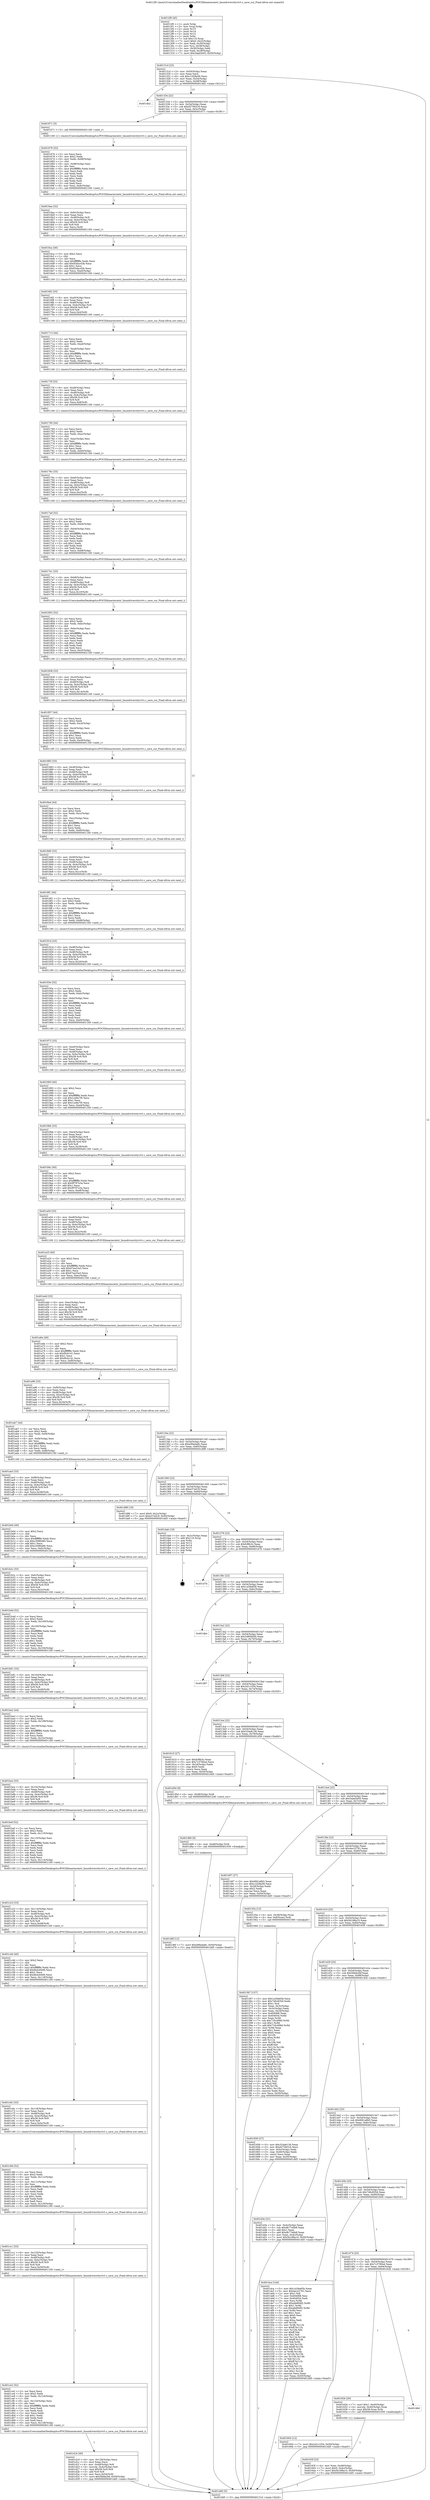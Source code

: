 digraph "0x4012f0" {
  label = "0x4012f0 (/mnt/c/Users/mathe/Desktop/tcc/POCII/binaries/extr_linuxdriversttyvtvt.c_save_cur_Final-ollvm.out::main(0))"
  labelloc = "t"
  node[shape=record]

  Entry [label="",width=0.3,height=0.3,shape=circle,fillcolor=black,style=filled]
  "0x40131d" [label="{
     0x40131d [23]\l
     | [instrs]\l
     &nbsp;&nbsp;0x40131d \<+3\>: mov -0x50(%rbp),%eax\l
     &nbsp;&nbsp;0x401320 \<+2\>: mov %eax,%ecx\l
     &nbsp;&nbsp;0x401322 \<+6\>: sub $0xc1d28a58,%ecx\l
     &nbsp;&nbsp;0x401328 \<+3\>: mov %eax,-0x54(%rbp)\l
     &nbsp;&nbsp;0x40132b \<+3\>: mov %ecx,-0x58(%rbp)\l
     &nbsp;&nbsp;0x40132e \<+6\>: je 00000000004014b2 \<main+0x1c2\>\l
  }"]
  "0x4014b2" [label="{
     0x4014b2\l
  }", style=dashed]
  "0x401334" [label="{
     0x401334 [22]\l
     | [instrs]\l
     &nbsp;&nbsp;0x401334 \<+5\>: jmp 0000000000401339 \<main+0x49\>\l
     &nbsp;&nbsp;0x401339 \<+3\>: mov -0x54(%rbp),%eax\l
     &nbsp;&nbsp;0x40133c \<+5\>: sub $0xd2706316,%eax\l
     &nbsp;&nbsp;0x401341 \<+3\>: mov %eax,-0x5c(%rbp)\l
     &nbsp;&nbsp;0x401344 \<+6\>: je 0000000000401671 \<main+0x381\>\l
  }"]
  Exit [label="",width=0.3,height=0.3,shape=circle,fillcolor=black,style=filled,peripheries=2]
  "0x401671" [label="{
     0x401671 [5]\l
     | [instrs]\l
     &nbsp;&nbsp;0x401671 \<+5\>: call 0000000000401160 \<next_i\>\l
     | [calls]\l
     &nbsp;&nbsp;0x401160 \{1\} (/mnt/c/Users/mathe/Desktop/tcc/POCII/binaries/extr_linuxdriversttyvtvt.c_save_cur_Final-ollvm.out::next_i)\l
  }"]
  "0x40134a" [label="{
     0x40134a [22]\l
     | [instrs]\l
     &nbsp;&nbsp;0x40134a \<+5\>: jmp 000000000040134f \<main+0x5f\>\l
     &nbsp;&nbsp;0x40134f \<+3\>: mov -0x54(%rbp),%eax\l
     &nbsp;&nbsp;0x401352 \<+5\>: sub $0xe99a4a8c,%eax\l
     &nbsp;&nbsp;0x401357 \<+3\>: mov %eax,-0x60(%rbp)\l
     &nbsp;&nbsp;0x40135a \<+6\>: je 0000000000401d98 \<main+0xaa8\>\l
  }"]
  "0x401d6f" [label="{
     0x401d6f [12]\l
     | [instrs]\l
     &nbsp;&nbsp;0x401d6f \<+7\>: movl $0xe99a4a8c,-0x50(%rbp)\l
     &nbsp;&nbsp;0x401d76 \<+5\>: jmp 0000000000401dd5 \<main+0xae5\>\l
  }"]
  "0x401d98" [label="{
     0x401d98 [19]\l
     | [instrs]\l
     &nbsp;&nbsp;0x401d98 \<+7\>: movl $0x0,-0x2c(%rbp)\l
     &nbsp;&nbsp;0x401d9f \<+7\>: movl $0xe37ed18,-0x50(%rbp)\l
     &nbsp;&nbsp;0x401da6 \<+5\>: jmp 0000000000401dd5 \<main+0xae5\>\l
  }"]
  "0x401360" [label="{
     0x401360 [22]\l
     | [instrs]\l
     &nbsp;&nbsp;0x401360 \<+5\>: jmp 0000000000401365 \<main+0x75\>\l
     &nbsp;&nbsp;0x401365 \<+3\>: mov -0x54(%rbp),%eax\l
     &nbsp;&nbsp;0x401368 \<+5\>: sub $0xe37ed18,%eax\l
     &nbsp;&nbsp;0x40136d \<+3\>: mov %eax,-0x64(%rbp)\l
     &nbsp;&nbsp;0x401370 \<+6\>: je 0000000000401dab \<main+0xabb\>\l
  }"]
  "0x401d66" [label="{
     0x401d66 [9]\l
     | [instrs]\l
     &nbsp;&nbsp;0x401d66 \<+4\>: mov -0x48(%rbp),%rdi\l
     &nbsp;&nbsp;0x401d6a \<+5\>: call 0000000000401030 \<free@plt\>\l
     | [calls]\l
     &nbsp;&nbsp;0x401030 \{1\} (unknown)\l
  }"]
  "0x401dab" [label="{
     0x401dab [19]\l
     | [instrs]\l
     &nbsp;&nbsp;0x401dab \<+3\>: mov -0x2c(%rbp),%eax\l
     &nbsp;&nbsp;0x401dae \<+7\>: add $0x110,%rsp\l
     &nbsp;&nbsp;0x401db5 \<+1\>: pop %rbx\l
     &nbsp;&nbsp;0x401db6 \<+2\>: pop %r12\l
     &nbsp;&nbsp;0x401db8 \<+2\>: pop %r14\l
     &nbsp;&nbsp;0x401dba \<+2\>: pop %r15\l
     &nbsp;&nbsp;0x401dbc \<+1\>: pop %rbp\l
     &nbsp;&nbsp;0x401dbd \<+1\>: ret\l
  }"]
  "0x401376" [label="{
     0x401376 [22]\l
     | [instrs]\l
     &nbsp;&nbsp;0x401376 \<+5\>: jmp 000000000040137b \<main+0x8b\>\l
     &nbsp;&nbsp;0x40137b \<+3\>: mov -0x54(%rbp),%eax\l
     &nbsp;&nbsp;0x40137e \<+5\>: sub $0xfcf6b3c,%eax\l
     &nbsp;&nbsp;0x401383 \<+3\>: mov %eax,-0x68(%rbp)\l
     &nbsp;&nbsp;0x401386 \<+6\>: je 0000000000401d7b \<main+0xa8b\>\l
  }"]
  "0x401d16" [label="{
     0x401d16 [40]\l
     | [instrs]\l
     &nbsp;&nbsp;0x401d16 \<+6\>: mov -0x128(%rbp),%ecx\l
     &nbsp;&nbsp;0x401d1c \<+3\>: imul %eax,%ecx\l
     &nbsp;&nbsp;0x401d1f \<+4\>: mov -0x48(%rbp),%r8\l
     &nbsp;&nbsp;0x401d23 \<+4\>: movslq -0x4c(%rbp),%r9\l
     &nbsp;&nbsp;0x401d27 \<+4\>: imul $0x58,%r9,%r9\l
     &nbsp;&nbsp;0x401d2b \<+3\>: add %r9,%r8\l
     &nbsp;&nbsp;0x401d2e \<+4\>: mov %ecx,0x54(%r8)\l
     &nbsp;&nbsp;0x401d32 \<+7\>: movl $0x5fdde2bf,-0x50(%rbp)\l
     &nbsp;&nbsp;0x401d39 \<+5\>: jmp 0000000000401dd5 \<main+0xae5\>\l
  }"]
  "0x401d7b" [label="{
     0x401d7b\l
  }", style=dashed]
  "0x40138c" [label="{
     0x40138c [22]\l
     | [instrs]\l
     &nbsp;&nbsp;0x40138c \<+5\>: jmp 0000000000401391 \<main+0xa1\>\l
     &nbsp;&nbsp;0x401391 \<+3\>: mov -0x54(%rbp),%eax\l
     &nbsp;&nbsp;0x401394 \<+5\>: sub $0x1a39a65b,%eax\l
     &nbsp;&nbsp;0x401399 \<+3\>: mov %eax,-0x6c(%rbp)\l
     &nbsp;&nbsp;0x40139c \<+6\>: je 0000000000401dbe \<main+0xace\>\l
  }"]
  "0x401ce2" [label="{
     0x401ce2 [52]\l
     | [instrs]\l
     &nbsp;&nbsp;0x401ce2 \<+2\>: xor %ecx,%ecx\l
     &nbsp;&nbsp;0x401ce4 \<+5\>: mov $0x2,%edx\l
     &nbsp;&nbsp;0x401ce9 \<+6\>: mov %edx,-0x124(%rbp)\l
     &nbsp;&nbsp;0x401cef \<+1\>: cltd\l
     &nbsp;&nbsp;0x401cf0 \<+6\>: mov -0x124(%rbp),%esi\l
     &nbsp;&nbsp;0x401cf6 \<+2\>: idiv %esi\l
     &nbsp;&nbsp;0x401cf8 \<+6\>: imul $0xfffffffe,%edx,%edx\l
     &nbsp;&nbsp;0x401cfe \<+2\>: mov %ecx,%edi\l
     &nbsp;&nbsp;0x401d00 \<+2\>: sub %edx,%edi\l
     &nbsp;&nbsp;0x401d02 \<+2\>: mov %ecx,%edx\l
     &nbsp;&nbsp;0x401d04 \<+3\>: sub $0x1,%edx\l
     &nbsp;&nbsp;0x401d07 \<+2\>: add %edx,%edi\l
     &nbsp;&nbsp;0x401d09 \<+2\>: sub %edi,%ecx\l
     &nbsp;&nbsp;0x401d0b \<+6\>: mov %ecx,-0x128(%rbp)\l
     &nbsp;&nbsp;0x401d11 \<+5\>: call 0000000000401160 \<next_i\>\l
     | [calls]\l
     &nbsp;&nbsp;0x401160 \{1\} (/mnt/c/Users/mathe/Desktop/tcc/POCII/binaries/extr_linuxdriversttyvtvt.c_save_cur_Final-ollvm.out::next_i)\l
  }"]
  "0x401dbe" [label="{
     0x401dbe\l
  }", style=dashed]
  "0x4013a2" [label="{
     0x4013a2 [22]\l
     | [instrs]\l
     &nbsp;&nbsp;0x4013a2 \<+5\>: jmp 00000000004013a7 \<main+0xb7\>\l
     &nbsp;&nbsp;0x4013a7 \<+3\>: mov -0x54(%rbp),%eax\l
     &nbsp;&nbsp;0x4013aa \<+5\>: sub $0x2480945b,%eax\l
     &nbsp;&nbsp;0x4013af \<+3\>: mov %eax,-0x70(%rbp)\l
     &nbsp;&nbsp;0x4013b2 \<+6\>: je 0000000000401d87 \<main+0xa97\>\l
  }"]
  "0x401cc1" [label="{
     0x401cc1 [33]\l
     | [instrs]\l
     &nbsp;&nbsp;0x401cc1 \<+6\>: mov -0x120(%rbp),%ecx\l
     &nbsp;&nbsp;0x401cc7 \<+3\>: imul %eax,%ecx\l
     &nbsp;&nbsp;0x401cca \<+4\>: mov -0x48(%rbp),%r8\l
     &nbsp;&nbsp;0x401cce \<+4\>: movslq -0x4c(%rbp),%r9\l
     &nbsp;&nbsp;0x401cd2 \<+4\>: imul $0x58,%r9,%r9\l
     &nbsp;&nbsp;0x401cd6 \<+3\>: add %r9,%r8\l
     &nbsp;&nbsp;0x401cd9 \<+4\>: mov %ecx,0x50(%r8)\l
     &nbsp;&nbsp;0x401cdd \<+5\>: call 0000000000401160 \<next_i\>\l
     | [calls]\l
     &nbsp;&nbsp;0x401160 \{1\} (/mnt/c/Users/mathe/Desktop/tcc/POCII/binaries/extr_linuxdriversttyvtvt.c_save_cur_Final-ollvm.out::next_i)\l
  }"]
  "0x401d87" [label="{
     0x401d87\l
  }", style=dashed]
  "0x4013b8" [label="{
     0x4013b8 [22]\l
     | [instrs]\l
     &nbsp;&nbsp;0x4013b8 \<+5\>: jmp 00000000004013bd \<main+0xcd\>\l
     &nbsp;&nbsp;0x4013bd \<+3\>: mov -0x54(%rbp),%eax\l
     &nbsp;&nbsp;0x4013c0 \<+5\>: sub $0x2d1c1f34,%eax\l
     &nbsp;&nbsp;0x4013c5 \<+3\>: mov %eax,-0x74(%rbp)\l
     &nbsp;&nbsp;0x4013c8 \<+6\>: je 0000000000401610 \<main+0x320\>\l
  }"]
  "0x401c8d" [label="{
     0x401c8d [52]\l
     | [instrs]\l
     &nbsp;&nbsp;0x401c8d \<+2\>: xor %ecx,%ecx\l
     &nbsp;&nbsp;0x401c8f \<+5\>: mov $0x2,%edx\l
     &nbsp;&nbsp;0x401c94 \<+6\>: mov %edx,-0x11c(%rbp)\l
     &nbsp;&nbsp;0x401c9a \<+1\>: cltd\l
     &nbsp;&nbsp;0x401c9b \<+6\>: mov -0x11c(%rbp),%esi\l
     &nbsp;&nbsp;0x401ca1 \<+2\>: idiv %esi\l
     &nbsp;&nbsp;0x401ca3 \<+6\>: imul $0xfffffffe,%edx,%edx\l
     &nbsp;&nbsp;0x401ca9 \<+2\>: mov %ecx,%edi\l
     &nbsp;&nbsp;0x401cab \<+2\>: sub %edx,%edi\l
     &nbsp;&nbsp;0x401cad \<+2\>: mov %ecx,%edx\l
     &nbsp;&nbsp;0x401caf \<+3\>: sub $0x1,%edx\l
     &nbsp;&nbsp;0x401cb2 \<+2\>: add %edx,%edi\l
     &nbsp;&nbsp;0x401cb4 \<+2\>: sub %edi,%ecx\l
     &nbsp;&nbsp;0x401cb6 \<+6\>: mov %ecx,-0x120(%rbp)\l
     &nbsp;&nbsp;0x401cbc \<+5\>: call 0000000000401160 \<next_i\>\l
     | [calls]\l
     &nbsp;&nbsp;0x401160 \{1\} (/mnt/c/Users/mathe/Desktop/tcc/POCII/binaries/extr_linuxdriversttyvtvt.c_save_cur_Final-ollvm.out::next_i)\l
  }"]
  "0x401610" [label="{
     0x401610 [27]\l
     | [instrs]\l
     &nbsp;&nbsp;0x401610 \<+5\>: mov $0xfcf6b3c,%eax\l
     &nbsp;&nbsp;0x401615 \<+5\>: mov $0x7c3790a4,%ecx\l
     &nbsp;&nbsp;0x40161a \<+3\>: mov -0x24(%rbp),%edx\l
     &nbsp;&nbsp;0x40161d \<+3\>: cmp $0x0,%edx\l
     &nbsp;&nbsp;0x401620 \<+3\>: cmove %ecx,%eax\l
     &nbsp;&nbsp;0x401623 \<+3\>: mov %eax,-0x50(%rbp)\l
     &nbsp;&nbsp;0x401626 \<+5\>: jmp 0000000000401dd5 \<main+0xae5\>\l
  }"]
  "0x4013ce" [label="{
     0x4013ce [22]\l
     | [instrs]\l
     &nbsp;&nbsp;0x4013ce \<+5\>: jmp 00000000004013d3 \<main+0xe3\>\l
     &nbsp;&nbsp;0x4013d3 \<+3\>: mov -0x54(%rbp),%eax\l
     &nbsp;&nbsp;0x4013d6 \<+5\>: sub $0x324a6136,%eax\l
     &nbsp;&nbsp;0x4013db \<+3\>: mov %eax,-0x78(%rbp)\l
     &nbsp;&nbsp;0x4013de \<+6\>: je 0000000000401d5d \<main+0xa6d\>\l
  }"]
  "0x401c6c" [label="{
     0x401c6c [33]\l
     | [instrs]\l
     &nbsp;&nbsp;0x401c6c \<+6\>: mov -0x118(%rbp),%ecx\l
     &nbsp;&nbsp;0x401c72 \<+3\>: imul %eax,%ecx\l
     &nbsp;&nbsp;0x401c75 \<+4\>: mov -0x48(%rbp),%r8\l
     &nbsp;&nbsp;0x401c79 \<+4\>: movslq -0x4c(%rbp),%r9\l
     &nbsp;&nbsp;0x401c7d \<+4\>: imul $0x58,%r9,%r9\l
     &nbsp;&nbsp;0x401c81 \<+3\>: add %r9,%r8\l
     &nbsp;&nbsp;0x401c84 \<+4\>: mov %ecx,0x4c(%r8)\l
     &nbsp;&nbsp;0x401c88 \<+5\>: call 0000000000401160 \<next_i\>\l
     | [calls]\l
     &nbsp;&nbsp;0x401160 \{1\} (/mnt/c/Users/mathe/Desktop/tcc/POCII/binaries/extr_linuxdriversttyvtvt.c_save_cur_Final-ollvm.out::next_i)\l
  }"]
  "0x401d5d" [label="{
     0x401d5d [9]\l
     | [instrs]\l
     &nbsp;&nbsp;0x401d5d \<+4\>: mov -0x48(%rbp),%rdi\l
     &nbsp;&nbsp;0x401d61 \<+5\>: call 0000000000401240 \<save_cur\>\l
     | [calls]\l
     &nbsp;&nbsp;0x401240 \{1\} (/mnt/c/Users/mathe/Desktop/tcc/POCII/binaries/extr_linuxdriversttyvtvt.c_save_cur_Final-ollvm.out::save_cur)\l
  }"]
  "0x4013e4" [label="{
     0x4013e4 [22]\l
     | [instrs]\l
     &nbsp;&nbsp;0x4013e4 \<+5\>: jmp 00000000004013e9 \<main+0xf9\>\l
     &nbsp;&nbsp;0x4013e9 \<+3\>: mov -0x54(%rbp),%eax\l
     &nbsp;&nbsp;0x4013ec \<+5\>: sub $0x3dad3e05,%eax\l
     &nbsp;&nbsp;0x4013f1 \<+3\>: mov %eax,-0x7c(%rbp)\l
     &nbsp;&nbsp;0x4013f4 \<+6\>: je 0000000000401497 \<main+0x1a7\>\l
  }"]
  "0x401c44" [label="{
     0x401c44 [40]\l
     | [instrs]\l
     &nbsp;&nbsp;0x401c44 \<+5\>: mov $0x2,%ecx\l
     &nbsp;&nbsp;0x401c49 \<+1\>: cltd\l
     &nbsp;&nbsp;0x401c4a \<+2\>: idiv %ecx\l
     &nbsp;&nbsp;0x401c4c \<+6\>: imul $0xfffffffe,%edx,%ecx\l
     &nbsp;&nbsp;0x401c52 \<+6\>: add $0x8e4c6406,%ecx\l
     &nbsp;&nbsp;0x401c58 \<+3\>: add $0x1,%ecx\l
     &nbsp;&nbsp;0x401c5b \<+6\>: sub $0x8e4c6406,%ecx\l
     &nbsp;&nbsp;0x401c61 \<+6\>: mov %ecx,-0x118(%rbp)\l
     &nbsp;&nbsp;0x401c67 \<+5\>: call 0000000000401160 \<next_i\>\l
     | [calls]\l
     &nbsp;&nbsp;0x401160 \{1\} (/mnt/c/Users/mathe/Desktop/tcc/POCII/binaries/extr_linuxdriversttyvtvt.c_save_cur_Final-ollvm.out::next_i)\l
  }"]
  "0x401497" [label="{
     0x401497 [27]\l
     | [instrs]\l
     &nbsp;&nbsp;0x401497 \<+5\>: mov $0x6fd1a8b5,%eax\l
     &nbsp;&nbsp;0x40149c \<+5\>: mov $0xc1d28a58,%ecx\l
     &nbsp;&nbsp;0x4014a1 \<+3\>: mov -0x28(%rbp),%edx\l
     &nbsp;&nbsp;0x4014a4 \<+3\>: cmp $0x2,%edx\l
     &nbsp;&nbsp;0x4014a7 \<+3\>: cmovne %ecx,%eax\l
     &nbsp;&nbsp;0x4014aa \<+3\>: mov %eax,-0x50(%rbp)\l
     &nbsp;&nbsp;0x4014ad \<+5\>: jmp 0000000000401dd5 \<main+0xae5\>\l
  }"]
  "0x4013fa" [label="{
     0x4013fa [22]\l
     | [instrs]\l
     &nbsp;&nbsp;0x4013fa \<+5\>: jmp 00000000004013ff \<main+0x10f\>\l
     &nbsp;&nbsp;0x4013ff \<+3\>: mov -0x54(%rbp),%eax\l
     &nbsp;&nbsp;0x401402 \<+5\>: sub $0x4ec22761,%eax\l
     &nbsp;&nbsp;0x401407 \<+3\>: mov %eax,-0x80(%rbp)\l
     &nbsp;&nbsp;0x40140a \<+6\>: je 000000000040155a \<main+0x26a\>\l
  }"]
  "0x401dd5" [label="{
     0x401dd5 [5]\l
     | [instrs]\l
     &nbsp;&nbsp;0x401dd5 \<+5\>: jmp 000000000040131d \<main+0x2d\>\l
  }"]
  "0x4012f0" [label="{
     0x4012f0 [45]\l
     | [instrs]\l
     &nbsp;&nbsp;0x4012f0 \<+1\>: push %rbp\l
     &nbsp;&nbsp;0x4012f1 \<+3\>: mov %rsp,%rbp\l
     &nbsp;&nbsp;0x4012f4 \<+2\>: push %r15\l
     &nbsp;&nbsp;0x4012f6 \<+2\>: push %r14\l
     &nbsp;&nbsp;0x4012f8 \<+2\>: push %r12\l
     &nbsp;&nbsp;0x4012fa \<+1\>: push %rbx\l
     &nbsp;&nbsp;0x4012fb \<+7\>: sub $0x110,%rsp\l
     &nbsp;&nbsp;0x401302 \<+7\>: movl $0x0,-0x2c(%rbp)\l
     &nbsp;&nbsp;0x401309 \<+3\>: mov %edi,-0x30(%rbp)\l
     &nbsp;&nbsp;0x40130c \<+4\>: mov %rsi,-0x38(%rbp)\l
     &nbsp;&nbsp;0x401310 \<+3\>: mov -0x30(%rbp),%edi\l
     &nbsp;&nbsp;0x401313 \<+3\>: mov %edi,-0x28(%rbp)\l
     &nbsp;&nbsp;0x401316 \<+7\>: movl $0x3dad3e05,-0x50(%rbp)\l
  }"]
  "0x401c23" [label="{
     0x401c23 [33]\l
     | [instrs]\l
     &nbsp;&nbsp;0x401c23 \<+6\>: mov -0x114(%rbp),%ecx\l
     &nbsp;&nbsp;0x401c29 \<+3\>: imul %eax,%ecx\l
     &nbsp;&nbsp;0x401c2c \<+4\>: mov -0x48(%rbp),%r8\l
     &nbsp;&nbsp;0x401c30 \<+4\>: movslq -0x4c(%rbp),%r9\l
     &nbsp;&nbsp;0x401c34 \<+4\>: imul $0x58,%r9,%r9\l
     &nbsp;&nbsp;0x401c38 \<+3\>: add %r9,%r8\l
     &nbsp;&nbsp;0x401c3b \<+4\>: mov %ecx,0x48(%r8)\l
     &nbsp;&nbsp;0x401c3f \<+5\>: call 0000000000401160 \<next_i\>\l
     | [calls]\l
     &nbsp;&nbsp;0x401160 \{1\} (/mnt/c/Users/mathe/Desktop/tcc/POCII/binaries/extr_linuxdriversttyvtvt.c_save_cur_Final-ollvm.out::next_i)\l
  }"]
  "0x40155a" [label="{
     0x40155a [13]\l
     | [instrs]\l
     &nbsp;&nbsp;0x40155a \<+4\>: mov -0x38(%rbp),%rax\l
     &nbsp;&nbsp;0x40155e \<+4\>: mov 0x8(%rax),%rdi\l
     &nbsp;&nbsp;0x401562 \<+5\>: call 0000000000401060 \<atoi@plt\>\l
     | [calls]\l
     &nbsp;&nbsp;0x401060 \{1\} (unknown)\l
  }"]
  "0x401410" [label="{
     0x401410 [25]\l
     | [instrs]\l
     &nbsp;&nbsp;0x401410 \<+5\>: jmp 0000000000401415 \<main+0x125\>\l
     &nbsp;&nbsp;0x401415 \<+3\>: mov -0x54(%rbp),%eax\l
     &nbsp;&nbsp;0x401418 \<+5\>: sub $0x5b188a10,%eax\l
     &nbsp;&nbsp;0x40141d \<+6\>: mov %eax,-0x84(%rbp)\l
     &nbsp;&nbsp;0x401423 \<+6\>: je 0000000000401656 \<main+0x366\>\l
  }"]
  "0x401bef" [label="{
     0x401bef [52]\l
     | [instrs]\l
     &nbsp;&nbsp;0x401bef \<+2\>: xor %ecx,%ecx\l
     &nbsp;&nbsp;0x401bf1 \<+5\>: mov $0x2,%edx\l
     &nbsp;&nbsp;0x401bf6 \<+6\>: mov %edx,-0x110(%rbp)\l
     &nbsp;&nbsp;0x401bfc \<+1\>: cltd\l
     &nbsp;&nbsp;0x401bfd \<+6\>: mov -0x110(%rbp),%esi\l
     &nbsp;&nbsp;0x401c03 \<+2\>: idiv %esi\l
     &nbsp;&nbsp;0x401c05 \<+6\>: imul $0xfffffffe,%edx,%edx\l
     &nbsp;&nbsp;0x401c0b \<+2\>: mov %ecx,%edi\l
     &nbsp;&nbsp;0x401c0d \<+2\>: sub %edx,%edi\l
     &nbsp;&nbsp;0x401c0f \<+2\>: mov %ecx,%edx\l
     &nbsp;&nbsp;0x401c11 \<+3\>: sub $0x1,%edx\l
     &nbsp;&nbsp;0x401c14 \<+2\>: add %edx,%edi\l
     &nbsp;&nbsp;0x401c16 \<+2\>: sub %edi,%ecx\l
     &nbsp;&nbsp;0x401c18 \<+6\>: mov %ecx,-0x114(%rbp)\l
     &nbsp;&nbsp;0x401c1e \<+5\>: call 0000000000401160 \<next_i\>\l
     | [calls]\l
     &nbsp;&nbsp;0x401160 \{1\} (/mnt/c/Users/mathe/Desktop/tcc/POCII/binaries/extr_linuxdriversttyvtvt.c_save_cur_Final-ollvm.out::next_i)\l
  }"]
  "0x401656" [label="{
     0x401656 [27]\l
     | [instrs]\l
     &nbsp;&nbsp;0x401656 \<+5\>: mov $0x324a6136,%eax\l
     &nbsp;&nbsp;0x40165b \<+5\>: mov $0xd2706316,%ecx\l
     &nbsp;&nbsp;0x401660 \<+3\>: mov -0x4c(%rbp),%edx\l
     &nbsp;&nbsp;0x401663 \<+3\>: cmp -0x40(%rbp),%edx\l
     &nbsp;&nbsp;0x401666 \<+3\>: cmovl %ecx,%eax\l
     &nbsp;&nbsp;0x401669 \<+3\>: mov %eax,-0x50(%rbp)\l
     &nbsp;&nbsp;0x40166c \<+5\>: jmp 0000000000401dd5 \<main+0xae5\>\l
  }"]
  "0x401429" [label="{
     0x401429 [25]\l
     | [instrs]\l
     &nbsp;&nbsp;0x401429 \<+5\>: jmp 000000000040142e \<main+0x13e\>\l
     &nbsp;&nbsp;0x40142e \<+3\>: mov -0x54(%rbp),%eax\l
     &nbsp;&nbsp;0x401431 \<+5\>: sub $0x5fdde2bf,%eax\l
     &nbsp;&nbsp;0x401436 \<+6\>: mov %eax,-0x88(%rbp)\l
     &nbsp;&nbsp;0x40143c \<+6\>: je 0000000000401d3e \<main+0xa4e\>\l
  }"]
  "0x401bce" [label="{
     0x401bce [33]\l
     | [instrs]\l
     &nbsp;&nbsp;0x401bce \<+6\>: mov -0x10c(%rbp),%ecx\l
     &nbsp;&nbsp;0x401bd4 \<+3\>: imul %eax,%ecx\l
     &nbsp;&nbsp;0x401bd7 \<+4\>: mov -0x48(%rbp),%r8\l
     &nbsp;&nbsp;0x401bdb \<+4\>: movslq -0x4c(%rbp),%r9\l
     &nbsp;&nbsp;0x401bdf \<+4\>: imul $0x58,%r9,%r9\l
     &nbsp;&nbsp;0x401be3 \<+3\>: add %r9,%r8\l
     &nbsp;&nbsp;0x401be6 \<+4\>: mov %ecx,0x44(%r8)\l
     &nbsp;&nbsp;0x401bea \<+5\>: call 0000000000401160 \<next_i\>\l
     | [calls]\l
     &nbsp;&nbsp;0x401160 \{1\} (/mnt/c/Users/mathe/Desktop/tcc/POCII/binaries/extr_linuxdriversttyvtvt.c_save_cur_Final-ollvm.out::next_i)\l
  }"]
  "0x401d3e" [label="{
     0x401d3e [31]\l
     | [instrs]\l
     &nbsp;&nbsp;0x401d3e \<+3\>: mov -0x4c(%rbp),%eax\l
     &nbsp;&nbsp;0x401d41 \<+5\>: sub $0xdb77ebb8,%eax\l
     &nbsp;&nbsp;0x401d46 \<+3\>: add $0x1,%eax\l
     &nbsp;&nbsp;0x401d49 \<+5\>: add $0xdb77ebb8,%eax\l
     &nbsp;&nbsp;0x401d4e \<+3\>: mov %eax,-0x4c(%rbp)\l
     &nbsp;&nbsp;0x401d51 \<+7\>: movl $0x5b188a10,-0x50(%rbp)\l
     &nbsp;&nbsp;0x401d58 \<+5\>: jmp 0000000000401dd5 \<main+0xae5\>\l
  }"]
  "0x401442" [label="{
     0x401442 [25]\l
     | [instrs]\l
     &nbsp;&nbsp;0x401442 \<+5\>: jmp 0000000000401447 \<main+0x157\>\l
     &nbsp;&nbsp;0x401447 \<+3\>: mov -0x54(%rbp),%eax\l
     &nbsp;&nbsp;0x40144a \<+5\>: sub $0x6fd1a8b5,%eax\l
     &nbsp;&nbsp;0x40144f \<+6\>: mov %eax,-0x8c(%rbp)\l
     &nbsp;&nbsp;0x401455 \<+6\>: je 00000000004014ca \<main+0x1da\>\l
  }"]
  "0x401ba2" [label="{
     0x401ba2 [44]\l
     | [instrs]\l
     &nbsp;&nbsp;0x401ba2 \<+2\>: xor %ecx,%ecx\l
     &nbsp;&nbsp;0x401ba4 \<+5\>: mov $0x2,%edx\l
     &nbsp;&nbsp;0x401ba9 \<+6\>: mov %edx,-0x108(%rbp)\l
     &nbsp;&nbsp;0x401baf \<+1\>: cltd\l
     &nbsp;&nbsp;0x401bb0 \<+6\>: mov -0x108(%rbp),%esi\l
     &nbsp;&nbsp;0x401bb6 \<+2\>: idiv %esi\l
     &nbsp;&nbsp;0x401bb8 \<+6\>: imul $0xfffffffe,%edx,%edx\l
     &nbsp;&nbsp;0x401bbe \<+3\>: sub $0x1,%ecx\l
     &nbsp;&nbsp;0x401bc1 \<+2\>: sub %ecx,%edx\l
     &nbsp;&nbsp;0x401bc3 \<+6\>: mov %edx,-0x10c(%rbp)\l
     &nbsp;&nbsp;0x401bc9 \<+5\>: call 0000000000401160 \<next_i\>\l
     | [calls]\l
     &nbsp;&nbsp;0x401160 \{1\} (/mnt/c/Users/mathe/Desktop/tcc/POCII/binaries/extr_linuxdriversttyvtvt.c_save_cur_Final-ollvm.out::next_i)\l
  }"]
  "0x4014ca" [label="{
     0x4014ca [144]\l
     | [instrs]\l
     &nbsp;&nbsp;0x4014ca \<+5\>: mov $0x1a39a65b,%eax\l
     &nbsp;&nbsp;0x4014cf \<+5\>: mov $0x4ec22761,%ecx\l
     &nbsp;&nbsp;0x4014d4 \<+2\>: mov $0x1,%dl\l
     &nbsp;&nbsp;0x4014d6 \<+7\>: mov 0x404068,%esi\l
     &nbsp;&nbsp;0x4014dd \<+7\>: mov 0x404054,%edi\l
     &nbsp;&nbsp;0x4014e4 \<+3\>: mov %esi,%r8d\l
     &nbsp;&nbsp;0x4014e7 \<+7\>: add $0xafe80df2,%r8d\l
     &nbsp;&nbsp;0x4014ee \<+4\>: sub $0x1,%r8d\l
     &nbsp;&nbsp;0x4014f2 \<+7\>: sub $0xafe80df2,%r8d\l
     &nbsp;&nbsp;0x4014f9 \<+4\>: imul %r8d,%esi\l
     &nbsp;&nbsp;0x4014fd \<+3\>: and $0x1,%esi\l
     &nbsp;&nbsp;0x401500 \<+3\>: cmp $0x0,%esi\l
     &nbsp;&nbsp;0x401503 \<+4\>: sete %r9b\l
     &nbsp;&nbsp;0x401507 \<+3\>: cmp $0xa,%edi\l
     &nbsp;&nbsp;0x40150a \<+4\>: setl %r10b\l
     &nbsp;&nbsp;0x40150e \<+3\>: mov %r9b,%r11b\l
     &nbsp;&nbsp;0x401511 \<+4\>: xor $0xff,%r11b\l
     &nbsp;&nbsp;0x401515 \<+3\>: mov %r10b,%bl\l
     &nbsp;&nbsp;0x401518 \<+3\>: xor $0xff,%bl\l
     &nbsp;&nbsp;0x40151b \<+3\>: xor $0x1,%dl\l
     &nbsp;&nbsp;0x40151e \<+3\>: mov %r11b,%r14b\l
     &nbsp;&nbsp;0x401521 \<+4\>: and $0xff,%r14b\l
     &nbsp;&nbsp;0x401525 \<+3\>: and %dl,%r9b\l
     &nbsp;&nbsp;0x401528 \<+3\>: mov %bl,%r15b\l
     &nbsp;&nbsp;0x40152b \<+4\>: and $0xff,%r15b\l
     &nbsp;&nbsp;0x40152f \<+3\>: and %dl,%r10b\l
     &nbsp;&nbsp;0x401532 \<+3\>: or %r9b,%r14b\l
     &nbsp;&nbsp;0x401535 \<+3\>: or %r10b,%r15b\l
     &nbsp;&nbsp;0x401538 \<+3\>: xor %r15b,%r14b\l
     &nbsp;&nbsp;0x40153b \<+3\>: or %bl,%r11b\l
     &nbsp;&nbsp;0x40153e \<+4\>: xor $0xff,%r11b\l
     &nbsp;&nbsp;0x401542 \<+3\>: or $0x1,%dl\l
     &nbsp;&nbsp;0x401545 \<+3\>: and %dl,%r11b\l
     &nbsp;&nbsp;0x401548 \<+3\>: or %r11b,%r14b\l
     &nbsp;&nbsp;0x40154b \<+4\>: test $0x1,%r14b\l
     &nbsp;&nbsp;0x40154f \<+3\>: cmovne %ecx,%eax\l
     &nbsp;&nbsp;0x401552 \<+3\>: mov %eax,-0x50(%rbp)\l
     &nbsp;&nbsp;0x401555 \<+5\>: jmp 0000000000401dd5 \<main+0xae5\>\l
  }"]
  "0x40145b" [label="{
     0x40145b [25]\l
     | [instrs]\l
     &nbsp;&nbsp;0x40145b \<+5\>: jmp 0000000000401460 \<main+0x170\>\l
     &nbsp;&nbsp;0x401460 \<+3\>: mov -0x54(%rbp),%eax\l
     &nbsp;&nbsp;0x401463 \<+5\>: sub $0x746c835d,%eax\l
     &nbsp;&nbsp;0x401468 \<+6\>: mov %eax,-0x90(%rbp)\l
     &nbsp;&nbsp;0x40146e \<+6\>: je 0000000000401604 \<main+0x314\>\l
  }"]
  "0x401567" [label="{
     0x401567 [157]\l
     | [instrs]\l
     &nbsp;&nbsp;0x401567 \<+5\>: mov $0x1a39a65b,%ecx\l
     &nbsp;&nbsp;0x40156c \<+5\>: mov $0x746c835d,%edx\l
     &nbsp;&nbsp;0x401571 \<+3\>: mov $0x1,%sil\l
     &nbsp;&nbsp;0x401574 \<+3\>: mov %eax,-0x3c(%rbp)\l
     &nbsp;&nbsp;0x401577 \<+3\>: mov -0x3c(%rbp),%eax\l
     &nbsp;&nbsp;0x40157a \<+3\>: mov %eax,-0x24(%rbp)\l
     &nbsp;&nbsp;0x40157d \<+7\>: mov 0x404068,%eax\l
     &nbsp;&nbsp;0x401584 \<+8\>: mov 0x404054,%r8d\l
     &nbsp;&nbsp;0x40158c \<+3\>: mov %eax,%r9d\l
     &nbsp;&nbsp;0x40158f \<+7\>: sub $0x716c498d,%r9d\l
     &nbsp;&nbsp;0x401596 \<+4\>: sub $0x1,%r9d\l
     &nbsp;&nbsp;0x40159a \<+7\>: add $0x716c498d,%r9d\l
     &nbsp;&nbsp;0x4015a1 \<+4\>: imul %r9d,%eax\l
     &nbsp;&nbsp;0x4015a5 \<+3\>: and $0x1,%eax\l
     &nbsp;&nbsp;0x4015a8 \<+3\>: cmp $0x0,%eax\l
     &nbsp;&nbsp;0x4015ab \<+4\>: sete %r10b\l
     &nbsp;&nbsp;0x4015af \<+4\>: cmp $0xa,%r8d\l
     &nbsp;&nbsp;0x4015b3 \<+4\>: setl %r11b\l
     &nbsp;&nbsp;0x4015b7 \<+3\>: mov %r10b,%bl\l
     &nbsp;&nbsp;0x4015ba \<+3\>: xor $0xff,%bl\l
     &nbsp;&nbsp;0x4015bd \<+3\>: mov %r11b,%r14b\l
     &nbsp;&nbsp;0x4015c0 \<+4\>: xor $0xff,%r14b\l
     &nbsp;&nbsp;0x4015c4 \<+4\>: xor $0x1,%sil\l
     &nbsp;&nbsp;0x4015c8 \<+3\>: mov %bl,%r15b\l
     &nbsp;&nbsp;0x4015cb \<+4\>: and $0xff,%r15b\l
     &nbsp;&nbsp;0x4015cf \<+3\>: and %sil,%r10b\l
     &nbsp;&nbsp;0x4015d2 \<+3\>: mov %r14b,%r12b\l
     &nbsp;&nbsp;0x4015d5 \<+4\>: and $0xff,%r12b\l
     &nbsp;&nbsp;0x4015d9 \<+3\>: and %sil,%r11b\l
     &nbsp;&nbsp;0x4015dc \<+3\>: or %r10b,%r15b\l
     &nbsp;&nbsp;0x4015df \<+3\>: or %r11b,%r12b\l
     &nbsp;&nbsp;0x4015e2 \<+3\>: xor %r12b,%r15b\l
     &nbsp;&nbsp;0x4015e5 \<+3\>: or %r14b,%bl\l
     &nbsp;&nbsp;0x4015e8 \<+3\>: xor $0xff,%bl\l
     &nbsp;&nbsp;0x4015eb \<+4\>: or $0x1,%sil\l
     &nbsp;&nbsp;0x4015ef \<+3\>: and %sil,%bl\l
     &nbsp;&nbsp;0x4015f2 \<+3\>: or %bl,%r15b\l
     &nbsp;&nbsp;0x4015f5 \<+4\>: test $0x1,%r15b\l
     &nbsp;&nbsp;0x4015f9 \<+3\>: cmovne %edx,%ecx\l
     &nbsp;&nbsp;0x4015fc \<+3\>: mov %ecx,-0x50(%rbp)\l
     &nbsp;&nbsp;0x4015ff \<+5\>: jmp 0000000000401dd5 \<main+0xae5\>\l
  }"]
  "0x401b81" [label="{
     0x401b81 [33]\l
     | [instrs]\l
     &nbsp;&nbsp;0x401b81 \<+6\>: mov -0x104(%rbp),%ecx\l
     &nbsp;&nbsp;0x401b87 \<+3\>: imul %eax,%ecx\l
     &nbsp;&nbsp;0x401b8a \<+4\>: mov -0x48(%rbp),%r8\l
     &nbsp;&nbsp;0x401b8e \<+4\>: movslq -0x4c(%rbp),%r9\l
     &nbsp;&nbsp;0x401b92 \<+4\>: imul $0x58,%r9,%r9\l
     &nbsp;&nbsp;0x401b96 \<+3\>: add %r9,%r8\l
     &nbsp;&nbsp;0x401b99 \<+4\>: mov %ecx,0x40(%r8)\l
     &nbsp;&nbsp;0x401b9d \<+5\>: call 0000000000401160 \<next_i\>\l
     | [calls]\l
     &nbsp;&nbsp;0x401160 \{1\} (/mnt/c/Users/mathe/Desktop/tcc/POCII/binaries/extr_linuxdriversttyvtvt.c_save_cur_Final-ollvm.out::next_i)\l
  }"]
  "0x401604" [label="{
     0x401604 [12]\l
     | [instrs]\l
     &nbsp;&nbsp;0x401604 \<+7\>: movl $0x2d1c1f34,-0x50(%rbp)\l
     &nbsp;&nbsp;0x40160b \<+5\>: jmp 0000000000401dd5 \<main+0xae5\>\l
  }"]
  "0x401474" [label="{
     0x401474 [25]\l
     | [instrs]\l
     &nbsp;&nbsp;0x401474 \<+5\>: jmp 0000000000401479 \<main+0x189\>\l
     &nbsp;&nbsp;0x401479 \<+3\>: mov -0x54(%rbp),%eax\l
     &nbsp;&nbsp;0x40147c \<+5\>: sub $0x7c3790a4,%eax\l
     &nbsp;&nbsp;0x401481 \<+6\>: mov %eax,-0x94(%rbp)\l
     &nbsp;&nbsp;0x401487 \<+6\>: je 000000000040162b \<main+0x33b\>\l
  }"]
  "0x401b4d" [label="{
     0x401b4d [52]\l
     | [instrs]\l
     &nbsp;&nbsp;0x401b4d \<+2\>: xor %ecx,%ecx\l
     &nbsp;&nbsp;0x401b4f \<+5\>: mov $0x2,%edx\l
     &nbsp;&nbsp;0x401b54 \<+6\>: mov %edx,-0x100(%rbp)\l
     &nbsp;&nbsp;0x401b5a \<+1\>: cltd\l
     &nbsp;&nbsp;0x401b5b \<+6\>: mov -0x100(%rbp),%esi\l
     &nbsp;&nbsp;0x401b61 \<+2\>: idiv %esi\l
     &nbsp;&nbsp;0x401b63 \<+6\>: imul $0xfffffffe,%edx,%edx\l
     &nbsp;&nbsp;0x401b69 \<+2\>: mov %ecx,%edi\l
     &nbsp;&nbsp;0x401b6b \<+2\>: sub %edx,%edi\l
     &nbsp;&nbsp;0x401b6d \<+2\>: mov %ecx,%edx\l
     &nbsp;&nbsp;0x401b6f \<+3\>: sub $0x1,%edx\l
     &nbsp;&nbsp;0x401b72 \<+2\>: add %edx,%edi\l
     &nbsp;&nbsp;0x401b74 \<+2\>: sub %edi,%ecx\l
     &nbsp;&nbsp;0x401b76 \<+6\>: mov %ecx,-0x104(%rbp)\l
     &nbsp;&nbsp;0x401b7c \<+5\>: call 0000000000401160 \<next_i\>\l
     | [calls]\l
     &nbsp;&nbsp;0x401160 \{1\} (/mnt/c/Users/mathe/Desktop/tcc/POCII/binaries/extr_linuxdriversttyvtvt.c_save_cur_Final-ollvm.out::next_i)\l
  }"]
  "0x40162b" [label="{
     0x40162b [20]\l
     | [instrs]\l
     &nbsp;&nbsp;0x40162b \<+7\>: movl $0x1,-0x40(%rbp)\l
     &nbsp;&nbsp;0x401632 \<+4\>: movslq -0x40(%rbp),%rax\l
     &nbsp;&nbsp;0x401636 \<+4\>: imul $0x58,%rax,%rdi\l
     &nbsp;&nbsp;0x40163a \<+5\>: call 0000000000401050 \<malloc@plt\>\l
     | [calls]\l
     &nbsp;&nbsp;0x401050 \{1\} (unknown)\l
  }"]
  "0x40148d" [label="{
     0x40148d\l
  }", style=dashed]
  "0x40163f" [label="{
     0x40163f [23]\l
     | [instrs]\l
     &nbsp;&nbsp;0x40163f \<+4\>: mov %rax,-0x48(%rbp)\l
     &nbsp;&nbsp;0x401643 \<+7\>: movl $0x0,-0x4c(%rbp)\l
     &nbsp;&nbsp;0x40164a \<+7\>: movl $0x5b188a10,-0x50(%rbp)\l
     &nbsp;&nbsp;0x401651 \<+5\>: jmp 0000000000401dd5 \<main+0xae5\>\l
  }"]
  "0x401676" [label="{
     0x401676 [52]\l
     | [instrs]\l
     &nbsp;&nbsp;0x401676 \<+2\>: xor %ecx,%ecx\l
     &nbsp;&nbsp;0x401678 \<+5\>: mov $0x2,%edx\l
     &nbsp;&nbsp;0x40167d \<+6\>: mov %edx,-0x98(%rbp)\l
     &nbsp;&nbsp;0x401683 \<+1\>: cltd\l
     &nbsp;&nbsp;0x401684 \<+6\>: mov -0x98(%rbp),%esi\l
     &nbsp;&nbsp;0x40168a \<+2\>: idiv %esi\l
     &nbsp;&nbsp;0x40168c \<+6\>: imul $0xfffffffe,%edx,%edx\l
     &nbsp;&nbsp;0x401692 \<+2\>: mov %ecx,%edi\l
     &nbsp;&nbsp;0x401694 \<+2\>: sub %edx,%edi\l
     &nbsp;&nbsp;0x401696 \<+2\>: mov %ecx,%edx\l
     &nbsp;&nbsp;0x401698 \<+3\>: sub $0x1,%edx\l
     &nbsp;&nbsp;0x40169b \<+2\>: add %edx,%edi\l
     &nbsp;&nbsp;0x40169d \<+2\>: sub %edi,%ecx\l
     &nbsp;&nbsp;0x40169f \<+6\>: mov %ecx,-0x9c(%rbp)\l
     &nbsp;&nbsp;0x4016a5 \<+5\>: call 0000000000401160 \<next_i\>\l
     | [calls]\l
     &nbsp;&nbsp;0x401160 \{1\} (/mnt/c/Users/mathe/Desktop/tcc/POCII/binaries/extr_linuxdriversttyvtvt.c_save_cur_Final-ollvm.out::next_i)\l
  }"]
  "0x4016aa" [label="{
     0x4016aa [32]\l
     | [instrs]\l
     &nbsp;&nbsp;0x4016aa \<+6\>: mov -0x9c(%rbp),%ecx\l
     &nbsp;&nbsp;0x4016b0 \<+3\>: imul %eax,%ecx\l
     &nbsp;&nbsp;0x4016b3 \<+4\>: mov -0x48(%rbp),%r8\l
     &nbsp;&nbsp;0x4016b7 \<+4\>: movslq -0x4c(%rbp),%r9\l
     &nbsp;&nbsp;0x4016bb \<+4\>: imul $0x58,%r9,%r9\l
     &nbsp;&nbsp;0x4016bf \<+3\>: add %r9,%r8\l
     &nbsp;&nbsp;0x4016c2 \<+3\>: mov %ecx,(%r8)\l
     &nbsp;&nbsp;0x4016c5 \<+5\>: call 0000000000401160 \<next_i\>\l
     | [calls]\l
     &nbsp;&nbsp;0x401160 \{1\} (/mnt/c/Users/mathe/Desktop/tcc/POCII/binaries/extr_linuxdriversttyvtvt.c_save_cur_Final-ollvm.out::next_i)\l
  }"]
  "0x4016ca" [label="{
     0x4016ca [40]\l
     | [instrs]\l
     &nbsp;&nbsp;0x4016ca \<+5\>: mov $0x2,%ecx\l
     &nbsp;&nbsp;0x4016cf \<+1\>: cltd\l
     &nbsp;&nbsp;0x4016d0 \<+2\>: idiv %ecx\l
     &nbsp;&nbsp;0x4016d2 \<+6\>: imul $0xfffffffe,%edx,%ecx\l
     &nbsp;&nbsp;0x4016d8 \<+6\>: add $0x93dac43b,%ecx\l
     &nbsp;&nbsp;0x4016de \<+3\>: add $0x1,%ecx\l
     &nbsp;&nbsp;0x4016e1 \<+6\>: sub $0x93dac43b,%ecx\l
     &nbsp;&nbsp;0x4016e7 \<+6\>: mov %ecx,-0xa0(%rbp)\l
     &nbsp;&nbsp;0x4016ed \<+5\>: call 0000000000401160 \<next_i\>\l
     | [calls]\l
     &nbsp;&nbsp;0x401160 \{1\} (/mnt/c/Users/mathe/Desktop/tcc/POCII/binaries/extr_linuxdriversttyvtvt.c_save_cur_Final-ollvm.out::next_i)\l
  }"]
  "0x4016f2" [label="{
     0x4016f2 [33]\l
     | [instrs]\l
     &nbsp;&nbsp;0x4016f2 \<+6\>: mov -0xa0(%rbp),%ecx\l
     &nbsp;&nbsp;0x4016f8 \<+3\>: imul %eax,%ecx\l
     &nbsp;&nbsp;0x4016fb \<+4\>: mov -0x48(%rbp),%r8\l
     &nbsp;&nbsp;0x4016ff \<+4\>: movslq -0x4c(%rbp),%r9\l
     &nbsp;&nbsp;0x401703 \<+4\>: imul $0x58,%r9,%r9\l
     &nbsp;&nbsp;0x401707 \<+3\>: add %r9,%r8\l
     &nbsp;&nbsp;0x40170a \<+4\>: mov %ecx,0x4(%r8)\l
     &nbsp;&nbsp;0x40170e \<+5\>: call 0000000000401160 \<next_i\>\l
     | [calls]\l
     &nbsp;&nbsp;0x401160 \{1\} (/mnt/c/Users/mathe/Desktop/tcc/POCII/binaries/extr_linuxdriversttyvtvt.c_save_cur_Final-ollvm.out::next_i)\l
  }"]
  "0x401713" [label="{
     0x401713 [44]\l
     | [instrs]\l
     &nbsp;&nbsp;0x401713 \<+2\>: xor %ecx,%ecx\l
     &nbsp;&nbsp;0x401715 \<+5\>: mov $0x2,%edx\l
     &nbsp;&nbsp;0x40171a \<+6\>: mov %edx,-0xa4(%rbp)\l
     &nbsp;&nbsp;0x401720 \<+1\>: cltd\l
     &nbsp;&nbsp;0x401721 \<+6\>: mov -0xa4(%rbp),%esi\l
     &nbsp;&nbsp;0x401727 \<+2\>: idiv %esi\l
     &nbsp;&nbsp;0x401729 \<+6\>: imul $0xfffffffe,%edx,%edx\l
     &nbsp;&nbsp;0x40172f \<+3\>: sub $0x1,%ecx\l
     &nbsp;&nbsp;0x401732 \<+2\>: sub %ecx,%edx\l
     &nbsp;&nbsp;0x401734 \<+6\>: mov %edx,-0xa8(%rbp)\l
     &nbsp;&nbsp;0x40173a \<+5\>: call 0000000000401160 \<next_i\>\l
     | [calls]\l
     &nbsp;&nbsp;0x401160 \{1\} (/mnt/c/Users/mathe/Desktop/tcc/POCII/binaries/extr_linuxdriversttyvtvt.c_save_cur_Final-ollvm.out::next_i)\l
  }"]
  "0x40173f" [label="{
     0x40173f [33]\l
     | [instrs]\l
     &nbsp;&nbsp;0x40173f \<+6\>: mov -0xa8(%rbp),%ecx\l
     &nbsp;&nbsp;0x401745 \<+3\>: imul %eax,%ecx\l
     &nbsp;&nbsp;0x401748 \<+4\>: mov -0x48(%rbp),%r8\l
     &nbsp;&nbsp;0x40174c \<+4\>: movslq -0x4c(%rbp),%r9\l
     &nbsp;&nbsp;0x401750 \<+4\>: imul $0x58,%r9,%r9\l
     &nbsp;&nbsp;0x401754 \<+3\>: add %r9,%r8\l
     &nbsp;&nbsp;0x401757 \<+4\>: mov %ecx,0x8(%r8)\l
     &nbsp;&nbsp;0x40175b \<+5\>: call 0000000000401160 \<next_i\>\l
     | [calls]\l
     &nbsp;&nbsp;0x401160 \{1\} (/mnt/c/Users/mathe/Desktop/tcc/POCII/binaries/extr_linuxdriversttyvtvt.c_save_cur_Final-ollvm.out::next_i)\l
  }"]
  "0x401760" [label="{
     0x401760 [44]\l
     | [instrs]\l
     &nbsp;&nbsp;0x401760 \<+2\>: xor %ecx,%ecx\l
     &nbsp;&nbsp;0x401762 \<+5\>: mov $0x2,%edx\l
     &nbsp;&nbsp;0x401767 \<+6\>: mov %edx,-0xac(%rbp)\l
     &nbsp;&nbsp;0x40176d \<+1\>: cltd\l
     &nbsp;&nbsp;0x40176e \<+6\>: mov -0xac(%rbp),%esi\l
     &nbsp;&nbsp;0x401774 \<+2\>: idiv %esi\l
     &nbsp;&nbsp;0x401776 \<+6\>: imul $0xfffffffe,%edx,%edx\l
     &nbsp;&nbsp;0x40177c \<+3\>: sub $0x1,%ecx\l
     &nbsp;&nbsp;0x40177f \<+2\>: sub %ecx,%edx\l
     &nbsp;&nbsp;0x401781 \<+6\>: mov %edx,-0xb0(%rbp)\l
     &nbsp;&nbsp;0x401787 \<+5\>: call 0000000000401160 \<next_i\>\l
     | [calls]\l
     &nbsp;&nbsp;0x401160 \{1\} (/mnt/c/Users/mathe/Desktop/tcc/POCII/binaries/extr_linuxdriversttyvtvt.c_save_cur_Final-ollvm.out::next_i)\l
  }"]
  "0x40178c" [label="{
     0x40178c [33]\l
     | [instrs]\l
     &nbsp;&nbsp;0x40178c \<+6\>: mov -0xb0(%rbp),%ecx\l
     &nbsp;&nbsp;0x401792 \<+3\>: imul %eax,%ecx\l
     &nbsp;&nbsp;0x401795 \<+4\>: mov -0x48(%rbp),%r8\l
     &nbsp;&nbsp;0x401799 \<+4\>: movslq -0x4c(%rbp),%r9\l
     &nbsp;&nbsp;0x40179d \<+4\>: imul $0x58,%r9,%r9\l
     &nbsp;&nbsp;0x4017a1 \<+3\>: add %r9,%r8\l
     &nbsp;&nbsp;0x4017a4 \<+4\>: mov %ecx,0xc(%r8)\l
     &nbsp;&nbsp;0x4017a8 \<+5\>: call 0000000000401160 \<next_i\>\l
     | [calls]\l
     &nbsp;&nbsp;0x401160 \{1\} (/mnt/c/Users/mathe/Desktop/tcc/POCII/binaries/extr_linuxdriversttyvtvt.c_save_cur_Final-ollvm.out::next_i)\l
  }"]
  "0x4017ad" [label="{
     0x4017ad [52]\l
     | [instrs]\l
     &nbsp;&nbsp;0x4017ad \<+2\>: xor %ecx,%ecx\l
     &nbsp;&nbsp;0x4017af \<+5\>: mov $0x2,%edx\l
     &nbsp;&nbsp;0x4017b4 \<+6\>: mov %edx,-0xb4(%rbp)\l
     &nbsp;&nbsp;0x4017ba \<+1\>: cltd\l
     &nbsp;&nbsp;0x4017bb \<+6\>: mov -0xb4(%rbp),%esi\l
     &nbsp;&nbsp;0x4017c1 \<+2\>: idiv %esi\l
     &nbsp;&nbsp;0x4017c3 \<+6\>: imul $0xfffffffe,%edx,%edx\l
     &nbsp;&nbsp;0x4017c9 \<+2\>: mov %ecx,%edi\l
     &nbsp;&nbsp;0x4017cb \<+2\>: sub %edx,%edi\l
     &nbsp;&nbsp;0x4017cd \<+2\>: mov %ecx,%edx\l
     &nbsp;&nbsp;0x4017cf \<+3\>: sub $0x1,%edx\l
     &nbsp;&nbsp;0x4017d2 \<+2\>: add %edx,%edi\l
     &nbsp;&nbsp;0x4017d4 \<+2\>: sub %edi,%ecx\l
     &nbsp;&nbsp;0x4017d6 \<+6\>: mov %ecx,-0xb8(%rbp)\l
     &nbsp;&nbsp;0x4017dc \<+5\>: call 0000000000401160 \<next_i\>\l
     | [calls]\l
     &nbsp;&nbsp;0x401160 \{1\} (/mnt/c/Users/mathe/Desktop/tcc/POCII/binaries/extr_linuxdriversttyvtvt.c_save_cur_Final-ollvm.out::next_i)\l
  }"]
  "0x4017e1" [label="{
     0x4017e1 [33]\l
     | [instrs]\l
     &nbsp;&nbsp;0x4017e1 \<+6\>: mov -0xb8(%rbp),%ecx\l
     &nbsp;&nbsp;0x4017e7 \<+3\>: imul %eax,%ecx\l
     &nbsp;&nbsp;0x4017ea \<+4\>: mov -0x48(%rbp),%r8\l
     &nbsp;&nbsp;0x4017ee \<+4\>: movslq -0x4c(%rbp),%r9\l
     &nbsp;&nbsp;0x4017f2 \<+4\>: imul $0x58,%r9,%r9\l
     &nbsp;&nbsp;0x4017f6 \<+3\>: add %r9,%r8\l
     &nbsp;&nbsp;0x4017f9 \<+4\>: mov %ecx,0x10(%r8)\l
     &nbsp;&nbsp;0x4017fd \<+5\>: call 0000000000401160 \<next_i\>\l
     | [calls]\l
     &nbsp;&nbsp;0x401160 \{1\} (/mnt/c/Users/mathe/Desktop/tcc/POCII/binaries/extr_linuxdriversttyvtvt.c_save_cur_Final-ollvm.out::next_i)\l
  }"]
  "0x401802" [label="{
     0x401802 [52]\l
     | [instrs]\l
     &nbsp;&nbsp;0x401802 \<+2\>: xor %ecx,%ecx\l
     &nbsp;&nbsp;0x401804 \<+5\>: mov $0x2,%edx\l
     &nbsp;&nbsp;0x401809 \<+6\>: mov %edx,-0xbc(%rbp)\l
     &nbsp;&nbsp;0x40180f \<+1\>: cltd\l
     &nbsp;&nbsp;0x401810 \<+6\>: mov -0xbc(%rbp),%esi\l
     &nbsp;&nbsp;0x401816 \<+2\>: idiv %esi\l
     &nbsp;&nbsp;0x401818 \<+6\>: imul $0xfffffffe,%edx,%edx\l
     &nbsp;&nbsp;0x40181e \<+2\>: mov %ecx,%edi\l
     &nbsp;&nbsp;0x401820 \<+2\>: sub %edx,%edi\l
     &nbsp;&nbsp;0x401822 \<+2\>: mov %ecx,%edx\l
     &nbsp;&nbsp;0x401824 \<+3\>: sub $0x1,%edx\l
     &nbsp;&nbsp;0x401827 \<+2\>: add %edx,%edi\l
     &nbsp;&nbsp;0x401829 \<+2\>: sub %edi,%ecx\l
     &nbsp;&nbsp;0x40182b \<+6\>: mov %ecx,-0xc0(%rbp)\l
     &nbsp;&nbsp;0x401831 \<+5\>: call 0000000000401160 \<next_i\>\l
     | [calls]\l
     &nbsp;&nbsp;0x401160 \{1\} (/mnt/c/Users/mathe/Desktop/tcc/POCII/binaries/extr_linuxdriversttyvtvt.c_save_cur_Final-ollvm.out::next_i)\l
  }"]
  "0x401836" [label="{
     0x401836 [33]\l
     | [instrs]\l
     &nbsp;&nbsp;0x401836 \<+6\>: mov -0xc0(%rbp),%ecx\l
     &nbsp;&nbsp;0x40183c \<+3\>: imul %eax,%ecx\l
     &nbsp;&nbsp;0x40183f \<+4\>: mov -0x48(%rbp),%r8\l
     &nbsp;&nbsp;0x401843 \<+4\>: movslq -0x4c(%rbp),%r9\l
     &nbsp;&nbsp;0x401847 \<+4\>: imul $0x58,%r9,%r9\l
     &nbsp;&nbsp;0x40184b \<+3\>: add %r9,%r8\l
     &nbsp;&nbsp;0x40184e \<+4\>: mov %ecx,0x14(%r8)\l
     &nbsp;&nbsp;0x401852 \<+5\>: call 0000000000401160 \<next_i\>\l
     | [calls]\l
     &nbsp;&nbsp;0x401160 \{1\} (/mnt/c/Users/mathe/Desktop/tcc/POCII/binaries/extr_linuxdriversttyvtvt.c_save_cur_Final-ollvm.out::next_i)\l
  }"]
  "0x401857" [label="{
     0x401857 [44]\l
     | [instrs]\l
     &nbsp;&nbsp;0x401857 \<+2\>: xor %ecx,%ecx\l
     &nbsp;&nbsp;0x401859 \<+5\>: mov $0x2,%edx\l
     &nbsp;&nbsp;0x40185e \<+6\>: mov %edx,-0xc4(%rbp)\l
     &nbsp;&nbsp;0x401864 \<+1\>: cltd\l
     &nbsp;&nbsp;0x401865 \<+6\>: mov -0xc4(%rbp),%esi\l
     &nbsp;&nbsp;0x40186b \<+2\>: idiv %esi\l
     &nbsp;&nbsp;0x40186d \<+6\>: imul $0xfffffffe,%edx,%edx\l
     &nbsp;&nbsp;0x401873 \<+3\>: sub $0x1,%ecx\l
     &nbsp;&nbsp;0x401876 \<+2\>: sub %ecx,%edx\l
     &nbsp;&nbsp;0x401878 \<+6\>: mov %edx,-0xc8(%rbp)\l
     &nbsp;&nbsp;0x40187e \<+5\>: call 0000000000401160 \<next_i\>\l
     | [calls]\l
     &nbsp;&nbsp;0x401160 \{1\} (/mnt/c/Users/mathe/Desktop/tcc/POCII/binaries/extr_linuxdriversttyvtvt.c_save_cur_Final-ollvm.out::next_i)\l
  }"]
  "0x401883" [label="{
     0x401883 [33]\l
     | [instrs]\l
     &nbsp;&nbsp;0x401883 \<+6\>: mov -0xc8(%rbp),%ecx\l
     &nbsp;&nbsp;0x401889 \<+3\>: imul %eax,%ecx\l
     &nbsp;&nbsp;0x40188c \<+4\>: mov -0x48(%rbp),%r8\l
     &nbsp;&nbsp;0x401890 \<+4\>: movslq -0x4c(%rbp),%r9\l
     &nbsp;&nbsp;0x401894 \<+4\>: imul $0x58,%r9,%r9\l
     &nbsp;&nbsp;0x401898 \<+3\>: add %r9,%r8\l
     &nbsp;&nbsp;0x40189b \<+4\>: mov %ecx,0x18(%r8)\l
     &nbsp;&nbsp;0x40189f \<+5\>: call 0000000000401160 \<next_i\>\l
     | [calls]\l
     &nbsp;&nbsp;0x401160 \{1\} (/mnt/c/Users/mathe/Desktop/tcc/POCII/binaries/extr_linuxdriversttyvtvt.c_save_cur_Final-ollvm.out::next_i)\l
  }"]
  "0x4018a4" [label="{
     0x4018a4 [44]\l
     | [instrs]\l
     &nbsp;&nbsp;0x4018a4 \<+2\>: xor %ecx,%ecx\l
     &nbsp;&nbsp;0x4018a6 \<+5\>: mov $0x2,%edx\l
     &nbsp;&nbsp;0x4018ab \<+6\>: mov %edx,-0xcc(%rbp)\l
     &nbsp;&nbsp;0x4018b1 \<+1\>: cltd\l
     &nbsp;&nbsp;0x4018b2 \<+6\>: mov -0xcc(%rbp),%esi\l
     &nbsp;&nbsp;0x4018b8 \<+2\>: idiv %esi\l
     &nbsp;&nbsp;0x4018ba \<+6\>: imul $0xfffffffe,%edx,%edx\l
     &nbsp;&nbsp;0x4018c0 \<+3\>: sub $0x1,%ecx\l
     &nbsp;&nbsp;0x4018c3 \<+2\>: sub %ecx,%edx\l
     &nbsp;&nbsp;0x4018c5 \<+6\>: mov %edx,-0xd0(%rbp)\l
     &nbsp;&nbsp;0x4018cb \<+5\>: call 0000000000401160 \<next_i\>\l
     | [calls]\l
     &nbsp;&nbsp;0x401160 \{1\} (/mnt/c/Users/mathe/Desktop/tcc/POCII/binaries/extr_linuxdriversttyvtvt.c_save_cur_Final-ollvm.out::next_i)\l
  }"]
  "0x4018d0" [label="{
     0x4018d0 [33]\l
     | [instrs]\l
     &nbsp;&nbsp;0x4018d0 \<+6\>: mov -0xd0(%rbp),%ecx\l
     &nbsp;&nbsp;0x4018d6 \<+3\>: imul %eax,%ecx\l
     &nbsp;&nbsp;0x4018d9 \<+4\>: mov -0x48(%rbp),%r8\l
     &nbsp;&nbsp;0x4018dd \<+4\>: movslq -0x4c(%rbp),%r9\l
     &nbsp;&nbsp;0x4018e1 \<+4\>: imul $0x58,%r9,%r9\l
     &nbsp;&nbsp;0x4018e5 \<+3\>: add %r9,%r8\l
     &nbsp;&nbsp;0x4018e8 \<+4\>: mov %ecx,0x1c(%r8)\l
     &nbsp;&nbsp;0x4018ec \<+5\>: call 0000000000401160 \<next_i\>\l
     | [calls]\l
     &nbsp;&nbsp;0x401160 \{1\} (/mnt/c/Users/mathe/Desktop/tcc/POCII/binaries/extr_linuxdriversttyvtvt.c_save_cur_Final-ollvm.out::next_i)\l
  }"]
  "0x4018f1" [label="{
     0x4018f1 [44]\l
     | [instrs]\l
     &nbsp;&nbsp;0x4018f1 \<+2\>: xor %ecx,%ecx\l
     &nbsp;&nbsp;0x4018f3 \<+5\>: mov $0x2,%edx\l
     &nbsp;&nbsp;0x4018f8 \<+6\>: mov %edx,-0xd4(%rbp)\l
     &nbsp;&nbsp;0x4018fe \<+1\>: cltd\l
     &nbsp;&nbsp;0x4018ff \<+6\>: mov -0xd4(%rbp),%esi\l
     &nbsp;&nbsp;0x401905 \<+2\>: idiv %esi\l
     &nbsp;&nbsp;0x401907 \<+6\>: imul $0xfffffffe,%edx,%edx\l
     &nbsp;&nbsp;0x40190d \<+3\>: sub $0x1,%ecx\l
     &nbsp;&nbsp;0x401910 \<+2\>: sub %ecx,%edx\l
     &nbsp;&nbsp;0x401912 \<+6\>: mov %edx,-0xd8(%rbp)\l
     &nbsp;&nbsp;0x401918 \<+5\>: call 0000000000401160 \<next_i\>\l
     | [calls]\l
     &nbsp;&nbsp;0x401160 \{1\} (/mnt/c/Users/mathe/Desktop/tcc/POCII/binaries/extr_linuxdriversttyvtvt.c_save_cur_Final-ollvm.out::next_i)\l
  }"]
  "0x40191d" [label="{
     0x40191d [33]\l
     | [instrs]\l
     &nbsp;&nbsp;0x40191d \<+6\>: mov -0xd8(%rbp),%ecx\l
     &nbsp;&nbsp;0x401923 \<+3\>: imul %eax,%ecx\l
     &nbsp;&nbsp;0x401926 \<+4\>: mov -0x48(%rbp),%r8\l
     &nbsp;&nbsp;0x40192a \<+4\>: movslq -0x4c(%rbp),%r9\l
     &nbsp;&nbsp;0x40192e \<+4\>: imul $0x58,%r9,%r9\l
     &nbsp;&nbsp;0x401932 \<+3\>: add %r9,%r8\l
     &nbsp;&nbsp;0x401935 \<+4\>: mov %ecx,0x20(%r8)\l
     &nbsp;&nbsp;0x401939 \<+5\>: call 0000000000401160 \<next_i\>\l
     | [calls]\l
     &nbsp;&nbsp;0x401160 \{1\} (/mnt/c/Users/mathe/Desktop/tcc/POCII/binaries/extr_linuxdriversttyvtvt.c_save_cur_Final-ollvm.out::next_i)\l
  }"]
  "0x40193e" [label="{
     0x40193e [52]\l
     | [instrs]\l
     &nbsp;&nbsp;0x40193e \<+2\>: xor %ecx,%ecx\l
     &nbsp;&nbsp;0x401940 \<+5\>: mov $0x2,%edx\l
     &nbsp;&nbsp;0x401945 \<+6\>: mov %edx,-0xdc(%rbp)\l
     &nbsp;&nbsp;0x40194b \<+1\>: cltd\l
     &nbsp;&nbsp;0x40194c \<+6\>: mov -0xdc(%rbp),%esi\l
     &nbsp;&nbsp;0x401952 \<+2\>: idiv %esi\l
     &nbsp;&nbsp;0x401954 \<+6\>: imul $0xfffffffe,%edx,%edx\l
     &nbsp;&nbsp;0x40195a \<+2\>: mov %ecx,%edi\l
     &nbsp;&nbsp;0x40195c \<+2\>: sub %edx,%edi\l
     &nbsp;&nbsp;0x40195e \<+2\>: mov %ecx,%edx\l
     &nbsp;&nbsp;0x401960 \<+3\>: sub $0x1,%edx\l
     &nbsp;&nbsp;0x401963 \<+2\>: add %edx,%edi\l
     &nbsp;&nbsp;0x401965 \<+2\>: sub %edi,%ecx\l
     &nbsp;&nbsp;0x401967 \<+6\>: mov %ecx,-0xe0(%rbp)\l
     &nbsp;&nbsp;0x40196d \<+5\>: call 0000000000401160 \<next_i\>\l
     | [calls]\l
     &nbsp;&nbsp;0x401160 \{1\} (/mnt/c/Users/mathe/Desktop/tcc/POCII/binaries/extr_linuxdriversttyvtvt.c_save_cur_Final-ollvm.out::next_i)\l
  }"]
  "0x401972" [label="{
     0x401972 [33]\l
     | [instrs]\l
     &nbsp;&nbsp;0x401972 \<+6\>: mov -0xe0(%rbp),%ecx\l
     &nbsp;&nbsp;0x401978 \<+3\>: imul %eax,%ecx\l
     &nbsp;&nbsp;0x40197b \<+4\>: mov -0x48(%rbp),%r8\l
     &nbsp;&nbsp;0x40197f \<+4\>: movslq -0x4c(%rbp),%r9\l
     &nbsp;&nbsp;0x401983 \<+4\>: imul $0x58,%r9,%r9\l
     &nbsp;&nbsp;0x401987 \<+3\>: add %r9,%r8\l
     &nbsp;&nbsp;0x40198a \<+4\>: mov %ecx,0x24(%r8)\l
     &nbsp;&nbsp;0x40198e \<+5\>: call 0000000000401160 \<next_i\>\l
     | [calls]\l
     &nbsp;&nbsp;0x401160 \{1\} (/mnt/c/Users/mathe/Desktop/tcc/POCII/binaries/extr_linuxdriversttyvtvt.c_save_cur_Final-ollvm.out::next_i)\l
  }"]
  "0x401993" [label="{
     0x401993 [40]\l
     | [instrs]\l
     &nbsp;&nbsp;0x401993 \<+5\>: mov $0x2,%ecx\l
     &nbsp;&nbsp;0x401998 \<+1\>: cltd\l
     &nbsp;&nbsp;0x401999 \<+2\>: idiv %ecx\l
     &nbsp;&nbsp;0x40199b \<+6\>: imul $0xfffffffe,%edx,%ecx\l
     &nbsp;&nbsp;0x4019a1 \<+6\>: sub $0x1ce9a7f5,%ecx\l
     &nbsp;&nbsp;0x4019a7 \<+3\>: add $0x1,%ecx\l
     &nbsp;&nbsp;0x4019aa \<+6\>: add $0x1ce9a7f5,%ecx\l
     &nbsp;&nbsp;0x4019b0 \<+6\>: mov %ecx,-0xe4(%rbp)\l
     &nbsp;&nbsp;0x4019b6 \<+5\>: call 0000000000401160 \<next_i\>\l
     | [calls]\l
     &nbsp;&nbsp;0x401160 \{1\} (/mnt/c/Users/mathe/Desktop/tcc/POCII/binaries/extr_linuxdriversttyvtvt.c_save_cur_Final-ollvm.out::next_i)\l
  }"]
  "0x4019bb" [label="{
     0x4019bb [33]\l
     | [instrs]\l
     &nbsp;&nbsp;0x4019bb \<+6\>: mov -0xe4(%rbp),%ecx\l
     &nbsp;&nbsp;0x4019c1 \<+3\>: imul %eax,%ecx\l
     &nbsp;&nbsp;0x4019c4 \<+4\>: mov -0x48(%rbp),%r8\l
     &nbsp;&nbsp;0x4019c8 \<+4\>: movslq -0x4c(%rbp),%r9\l
     &nbsp;&nbsp;0x4019cc \<+4\>: imul $0x58,%r9,%r9\l
     &nbsp;&nbsp;0x4019d0 \<+3\>: add %r9,%r8\l
     &nbsp;&nbsp;0x4019d3 \<+4\>: mov %ecx,0x28(%r8)\l
     &nbsp;&nbsp;0x4019d7 \<+5\>: call 0000000000401160 \<next_i\>\l
     | [calls]\l
     &nbsp;&nbsp;0x401160 \{1\} (/mnt/c/Users/mathe/Desktop/tcc/POCII/binaries/extr_linuxdriversttyvtvt.c_save_cur_Final-ollvm.out::next_i)\l
  }"]
  "0x4019dc" [label="{
     0x4019dc [40]\l
     | [instrs]\l
     &nbsp;&nbsp;0x4019dc \<+5\>: mov $0x2,%ecx\l
     &nbsp;&nbsp;0x4019e1 \<+1\>: cltd\l
     &nbsp;&nbsp;0x4019e2 \<+2\>: idiv %ecx\l
     &nbsp;&nbsp;0x4019e4 \<+6\>: imul $0xfffffffe,%edx,%ecx\l
     &nbsp;&nbsp;0x4019ea \<+6\>: sub $0x9f797e3a,%ecx\l
     &nbsp;&nbsp;0x4019f0 \<+3\>: add $0x1,%ecx\l
     &nbsp;&nbsp;0x4019f3 \<+6\>: add $0x9f797e3a,%ecx\l
     &nbsp;&nbsp;0x4019f9 \<+6\>: mov %ecx,-0xe8(%rbp)\l
     &nbsp;&nbsp;0x4019ff \<+5\>: call 0000000000401160 \<next_i\>\l
     | [calls]\l
     &nbsp;&nbsp;0x401160 \{1\} (/mnt/c/Users/mathe/Desktop/tcc/POCII/binaries/extr_linuxdriversttyvtvt.c_save_cur_Final-ollvm.out::next_i)\l
  }"]
  "0x401a04" [label="{
     0x401a04 [33]\l
     | [instrs]\l
     &nbsp;&nbsp;0x401a04 \<+6\>: mov -0xe8(%rbp),%ecx\l
     &nbsp;&nbsp;0x401a0a \<+3\>: imul %eax,%ecx\l
     &nbsp;&nbsp;0x401a0d \<+4\>: mov -0x48(%rbp),%r8\l
     &nbsp;&nbsp;0x401a11 \<+4\>: movslq -0x4c(%rbp),%r9\l
     &nbsp;&nbsp;0x401a15 \<+4\>: imul $0x58,%r9,%r9\l
     &nbsp;&nbsp;0x401a19 \<+3\>: add %r9,%r8\l
     &nbsp;&nbsp;0x401a1c \<+4\>: mov %ecx,0x2c(%r8)\l
     &nbsp;&nbsp;0x401a20 \<+5\>: call 0000000000401160 \<next_i\>\l
     | [calls]\l
     &nbsp;&nbsp;0x401160 \{1\} (/mnt/c/Users/mathe/Desktop/tcc/POCII/binaries/extr_linuxdriversttyvtvt.c_save_cur_Final-ollvm.out::next_i)\l
  }"]
  "0x401a25" [label="{
     0x401a25 [40]\l
     | [instrs]\l
     &nbsp;&nbsp;0x401a25 \<+5\>: mov $0x2,%ecx\l
     &nbsp;&nbsp;0x401a2a \<+1\>: cltd\l
     &nbsp;&nbsp;0x401a2b \<+2\>: idiv %ecx\l
     &nbsp;&nbsp;0x401a2d \<+6\>: imul $0xfffffffe,%edx,%ecx\l
     &nbsp;&nbsp;0x401a33 \<+6\>: add $0x67ea33a3,%ecx\l
     &nbsp;&nbsp;0x401a39 \<+3\>: add $0x1,%ecx\l
     &nbsp;&nbsp;0x401a3c \<+6\>: sub $0x67ea33a3,%ecx\l
     &nbsp;&nbsp;0x401a42 \<+6\>: mov %ecx,-0xec(%rbp)\l
     &nbsp;&nbsp;0x401a48 \<+5\>: call 0000000000401160 \<next_i\>\l
     | [calls]\l
     &nbsp;&nbsp;0x401160 \{1\} (/mnt/c/Users/mathe/Desktop/tcc/POCII/binaries/extr_linuxdriversttyvtvt.c_save_cur_Final-ollvm.out::next_i)\l
  }"]
  "0x401a4d" [label="{
     0x401a4d [33]\l
     | [instrs]\l
     &nbsp;&nbsp;0x401a4d \<+6\>: mov -0xec(%rbp),%ecx\l
     &nbsp;&nbsp;0x401a53 \<+3\>: imul %eax,%ecx\l
     &nbsp;&nbsp;0x401a56 \<+4\>: mov -0x48(%rbp),%r8\l
     &nbsp;&nbsp;0x401a5a \<+4\>: movslq -0x4c(%rbp),%r9\l
     &nbsp;&nbsp;0x401a5e \<+4\>: imul $0x58,%r9,%r9\l
     &nbsp;&nbsp;0x401a62 \<+3\>: add %r9,%r8\l
     &nbsp;&nbsp;0x401a65 \<+4\>: mov %ecx,0x30(%r8)\l
     &nbsp;&nbsp;0x401a69 \<+5\>: call 0000000000401160 \<next_i\>\l
     | [calls]\l
     &nbsp;&nbsp;0x401160 \{1\} (/mnt/c/Users/mathe/Desktop/tcc/POCII/binaries/extr_linuxdriversttyvtvt.c_save_cur_Final-ollvm.out::next_i)\l
  }"]
  "0x401a6e" [label="{
     0x401a6e [40]\l
     | [instrs]\l
     &nbsp;&nbsp;0x401a6e \<+5\>: mov $0x2,%ecx\l
     &nbsp;&nbsp;0x401a73 \<+1\>: cltd\l
     &nbsp;&nbsp;0x401a74 \<+2\>: idiv %ecx\l
     &nbsp;&nbsp;0x401a76 \<+6\>: imul $0xfffffffe,%edx,%ecx\l
     &nbsp;&nbsp;0x401a7c \<+6\>: sub $0xf0cb141,%ecx\l
     &nbsp;&nbsp;0x401a82 \<+3\>: add $0x1,%ecx\l
     &nbsp;&nbsp;0x401a85 \<+6\>: add $0xf0cb141,%ecx\l
     &nbsp;&nbsp;0x401a8b \<+6\>: mov %ecx,-0xf0(%rbp)\l
     &nbsp;&nbsp;0x401a91 \<+5\>: call 0000000000401160 \<next_i\>\l
     | [calls]\l
     &nbsp;&nbsp;0x401160 \{1\} (/mnt/c/Users/mathe/Desktop/tcc/POCII/binaries/extr_linuxdriversttyvtvt.c_save_cur_Final-ollvm.out::next_i)\l
  }"]
  "0x401a96" [label="{
     0x401a96 [33]\l
     | [instrs]\l
     &nbsp;&nbsp;0x401a96 \<+6\>: mov -0xf0(%rbp),%ecx\l
     &nbsp;&nbsp;0x401a9c \<+3\>: imul %eax,%ecx\l
     &nbsp;&nbsp;0x401a9f \<+4\>: mov -0x48(%rbp),%r8\l
     &nbsp;&nbsp;0x401aa3 \<+4\>: movslq -0x4c(%rbp),%r9\l
     &nbsp;&nbsp;0x401aa7 \<+4\>: imul $0x58,%r9,%r9\l
     &nbsp;&nbsp;0x401aab \<+3\>: add %r9,%r8\l
     &nbsp;&nbsp;0x401aae \<+4\>: mov %ecx,0x34(%r8)\l
     &nbsp;&nbsp;0x401ab2 \<+5\>: call 0000000000401160 \<next_i\>\l
     | [calls]\l
     &nbsp;&nbsp;0x401160 \{1\} (/mnt/c/Users/mathe/Desktop/tcc/POCII/binaries/extr_linuxdriversttyvtvt.c_save_cur_Final-ollvm.out::next_i)\l
  }"]
  "0x401ab7" [label="{
     0x401ab7 [44]\l
     | [instrs]\l
     &nbsp;&nbsp;0x401ab7 \<+2\>: xor %ecx,%ecx\l
     &nbsp;&nbsp;0x401ab9 \<+5\>: mov $0x2,%edx\l
     &nbsp;&nbsp;0x401abe \<+6\>: mov %edx,-0xf4(%rbp)\l
     &nbsp;&nbsp;0x401ac4 \<+1\>: cltd\l
     &nbsp;&nbsp;0x401ac5 \<+6\>: mov -0xf4(%rbp),%esi\l
     &nbsp;&nbsp;0x401acb \<+2\>: idiv %esi\l
     &nbsp;&nbsp;0x401acd \<+6\>: imul $0xfffffffe,%edx,%edx\l
     &nbsp;&nbsp;0x401ad3 \<+3\>: sub $0x1,%ecx\l
     &nbsp;&nbsp;0x401ad6 \<+2\>: sub %ecx,%edx\l
     &nbsp;&nbsp;0x401ad8 \<+6\>: mov %edx,-0xf8(%rbp)\l
     &nbsp;&nbsp;0x401ade \<+5\>: call 0000000000401160 \<next_i\>\l
     | [calls]\l
     &nbsp;&nbsp;0x401160 \{1\} (/mnt/c/Users/mathe/Desktop/tcc/POCII/binaries/extr_linuxdriversttyvtvt.c_save_cur_Final-ollvm.out::next_i)\l
  }"]
  "0x401ae3" [label="{
     0x401ae3 [33]\l
     | [instrs]\l
     &nbsp;&nbsp;0x401ae3 \<+6\>: mov -0xf8(%rbp),%ecx\l
     &nbsp;&nbsp;0x401ae9 \<+3\>: imul %eax,%ecx\l
     &nbsp;&nbsp;0x401aec \<+4\>: mov -0x48(%rbp),%r8\l
     &nbsp;&nbsp;0x401af0 \<+4\>: movslq -0x4c(%rbp),%r9\l
     &nbsp;&nbsp;0x401af4 \<+4\>: imul $0x58,%r9,%r9\l
     &nbsp;&nbsp;0x401af8 \<+3\>: add %r9,%r8\l
     &nbsp;&nbsp;0x401afb \<+4\>: mov %ecx,0x38(%r8)\l
     &nbsp;&nbsp;0x401aff \<+5\>: call 0000000000401160 \<next_i\>\l
     | [calls]\l
     &nbsp;&nbsp;0x401160 \{1\} (/mnt/c/Users/mathe/Desktop/tcc/POCII/binaries/extr_linuxdriversttyvtvt.c_save_cur_Final-ollvm.out::next_i)\l
  }"]
  "0x401b04" [label="{
     0x401b04 [40]\l
     | [instrs]\l
     &nbsp;&nbsp;0x401b04 \<+5\>: mov $0x2,%ecx\l
     &nbsp;&nbsp;0x401b09 \<+1\>: cltd\l
     &nbsp;&nbsp;0x401b0a \<+2\>: idiv %ecx\l
     &nbsp;&nbsp;0x401b0c \<+6\>: imul $0xfffffffe,%edx,%ecx\l
     &nbsp;&nbsp;0x401b12 \<+6\>: sub $0xc3086480,%ecx\l
     &nbsp;&nbsp;0x401b18 \<+3\>: add $0x1,%ecx\l
     &nbsp;&nbsp;0x401b1b \<+6\>: add $0xc3086480,%ecx\l
     &nbsp;&nbsp;0x401b21 \<+6\>: mov %ecx,-0xfc(%rbp)\l
     &nbsp;&nbsp;0x401b27 \<+5\>: call 0000000000401160 \<next_i\>\l
     | [calls]\l
     &nbsp;&nbsp;0x401160 \{1\} (/mnt/c/Users/mathe/Desktop/tcc/POCII/binaries/extr_linuxdriversttyvtvt.c_save_cur_Final-ollvm.out::next_i)\l
  }"]
  "0x401b2c" [label="{
     0x401b2c [33]\l
     | [instrs]\l
     &nbsp;&nbsp;0x401b2c \<+6\>: mov -0xfc(%rbp),%ecx\l
     &nbsp;&nbsp;0x401b32 \<+3\>: imul %eax,%ecx\l
     &nbsp;&nbsp;0x401b35 \<+4\>: mov -0x48(%rbp),%r8\l
     &nbsp;&nbsp;0x401b39 \<+4\>: movslq -0x4c(%rbp),%r9\l
     &nbsp;&nbsp;0x401b3d \<+4\>: imul $0x58,%r9,%r9\l
     &nbsp;&nbsp;0x401b41 \<+3\>: add %r9,%r8\l
     &nbsp;&nbsp;0x401b44 \<+4\>: mov %ecx,0x3c(%r8)\l
     &nbsp;&nbsp;0x401b48 \<+5\>: call 0000000000401160 \<next_i\>\l
     | [calls]\l
     &nbsp;&nbsp;0x401160 \{1\} (/mnt/c/Users/mathe/Desktop/tcc/POCII/binaries/extr_linuxdriversttyvtvt.c_save_cur_Final-ollvm.out::next_i)\l
  }"]
  Entry -> "0x4012f0" [label=" 1"]
  "0x40131d" -> "0x4014b2" [label=" 0"]
  "0x40131d" -> "0x401334" [label=" 13"]
  "0x401dab" -> Exit [label=" 1"]
  "0x401334" -> "0x401671" [label=" 1"]
  "0x401334" -> "0x40134a" [label=" 12"]
  "0x401d98" -> "0x401dd5" [label=" 1"]
  "0x40134a" -> "0x401d98" [label=" 1"]
  "0x40134a" -> "0x401360" [label=" 11"]
  "0x401d6f" -> "0x401dd5" [label=" 1"]
  "0x401360" -> "0x401dab" [label=" 1"]
  "0x401360" -> "0x401376" [label=" 10"]
  "0x401d66" -> "0x401d6f" [label=" 1"]
  "0x401376" -> "0x401d7b" [label=" 0"]
  "0x401376" -> "0x40138c" [label=" 10"]
  "0x401d5d" -> "0x401d66" [label=" 1"]
  "0x40138c" -> "0x401dbe" [label=" 0"]
  "0x40138c" -> "0x4013a2" [label=" 10"]
  "0x401d3e" -> "0x401dd5" [label=" 1"]
  "0x4013a2" -> "0x401d87" [label=" 0"]
  "0x4013a2" -> "0x4013b8" [label=" 10"]
  "0x401d16" -> "0x401dd5" [label=" 1"]
  "0x4013b8" -> "0x401610" [label=" 1"]
  "0x4013b8" -> "0x4013ce" [label=" 9"]
  "0x401ce2" -> "0x401d16" [label=" 1"]
  "0x4013ce" -> "0x401d5d" [label=" 1"]
  "0x4013ce" -> "0x4013e4" [label=" 8"]
  "0x401cc1" -> "0x401ce2" [label=" 1"]
  "0x4013e4" -> "0x401497" [label=" 1"]
  "0x4013e4" -> "0x4013fa" [label=" 7"]
  "0x401497" -> "0x401dd5" [label=" 1"]
  "0x4012f0" -> "0x40131d" [label=" 1"]
  "0x401dd5" -> "0x40131d" [label=" 12"]
  "0x401c8d" -> "0x401cc1" [label=" 1"]
  "0x4013fa" -> "0x40155a" [label=" 1"]
  "0x4013fa" -> "0x401410" [label=" 6"]
  "0x401c6c" -> "0x401c8d" [label=" 1"]
  "0x401410" -> "0x401656" [label=" 2"]
  "0x401410" -> "0x401429" [label=" 4"]
  "0x401c44" -> "0x401c6c" [label=" 1"]
  "0x401429" -> "0x401d3e" [label=" 1"]
  "0x401429" -> "0x401442" [label=" 3"]
  "0x401c23" -> "0x401c44" [label=" 1"]
  "0x401442" -> "0x4014ca" [label=" 1"]
  "0x401442" -> "0x40145b" [label=" 2"]
  "0x4014ca" -> "0x401dd5" [label=" 1"]
  "0x40155a" -> "0x401567" [label=" 1"]
  "0x401567" -> "0x401dd5" [label=" 1"]
  "0x401bef" -> "0x401c23" [label=" 1"]
  "0x40145b" -> "0x401604" [label=" 1"]
  "0x40145b" -> "0x401474" [label=" 1"]
  "0x401604" -> "0x401dd5" [label=" 1"]
  "0x401610" -> "0x401dd5" [label=" 1"]
  "0x401bce" -> "0x401bef" [label=" 1"]
  "0x401474" -> "0x40162b" [label=" 1"]
  "0x401474" -> "0x40148d" [label=" 0"]
  "0x40162b" -> "0x40163f" [label=" 1"]
  "0x40163f" -> "0x401dd5" [label=" 1"]
  "0x401656" -> "0x401dd5" [label=" 2"]
  "0x401671" -> "0x401676" [label=" 1"]
  "0x401676" -> "0x4016aa" [label=" 1"]
  "0x4016aa" -> "0x4016ca" [label=" 1"]
  "0x4016ca" -> "0x4016f2" [label=" 1"]
  "0x4016f2" -> "0x401713" [label=" 1"]
  "0x401713" -> "0x40173f" [label=" 1"]
  "0x40173f" -> "0x401760" [label=" 1"]
  "0x401760" -> "0x40178c" [label=" 1"]
  "0x40178c" -> "0x4017ad" [label=" 1"]
  "0x4017ad" -> "0x4017e1" [label=" 1"]
  "0x4017e1" -> "0x401802" [label=" 1"]
  "0x401802" -> "0x401836" [label=" 1"]
  "0x401836" -> "0x401857" [label=" 1"]
  "0x401857" -> "0x401883" [label=" 1"]
  "0x401883" -> "0x4018a4" [label=" 1"]
  "0x4018a4" -> "0x4018d0" [label=" 1"]
  "0x4018d0" -> "0x4018f1" [label=" 1"]
  "0x4018f1" -> "0x40191d" [label=" 1"]
  "0x40191d" -> "0x40193e" [label=" 1"]
  "0x40193e" -> "0x401972" [label=" 1"]
  "0x401972" -> "0x401993" [label=" 1"]
  "0x401993" -> "0x4019bb" [label=" 1"]
  "0x4019bb" -> "0x4019dc" [label=" 1"]
  "0x4019dc" -> "0x401a04" [label=" 1"]
  "0x401a04" -> "0x401a25" [label=" 1"]
  "0x401a25" -> "0x401a4d" [label=" 1"]
  "0x401a4d" -> "0x401a6e" [label=" 1"]
  "0x401a6e" -> "0x401a96" [label=" 1"]
  "0x401a96" -> "0x401ab7" [label=" 1"]
  "0x401ab7" -> "0x401ae3" [label=" 1"]
  "0x401ae3" -> "0x401b04" [label=" 1"]
  "0x401b04" -> "0x401b2c" [label=" 1"]
  "0x401b2c" -> "0x401b4d" [label=" 1"]
  "0x401b4d" -> "0x401b81" [label=" 1"]
  "0x401b81" -> "0x401ba2" [label=" 1"]
  "0x401ba2" -> "0x401bce" [label=" 1"]
}
